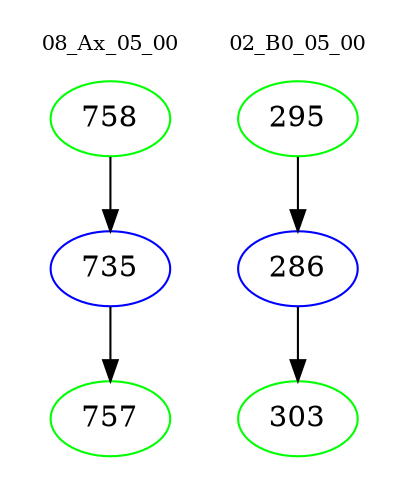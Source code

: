 digraph{
subgraph cluster_0 {
color = white
label = "08_Ax_05_00";
fontsize=10;
T0_758 [label="758", color="green"]
T0_758 -> T0_735 [color="black"]
T0_735 [label="735", color="blue"]
T0_735 -> T0_757 [color="black"]
T0_757 [label="757", color="green"]
}
subgraph cluster_1 {
color = white
label = "02_B0_05_00";
fontsize=10;
T1_295 [label="295", color="green"]
T1_295 -> T1_286 [color="black"]
T1_286 [label="286", color="blue"]
T1_286 -> T1_303 [color="black"]
T1_303 [label="303", color="green"]
}
}

